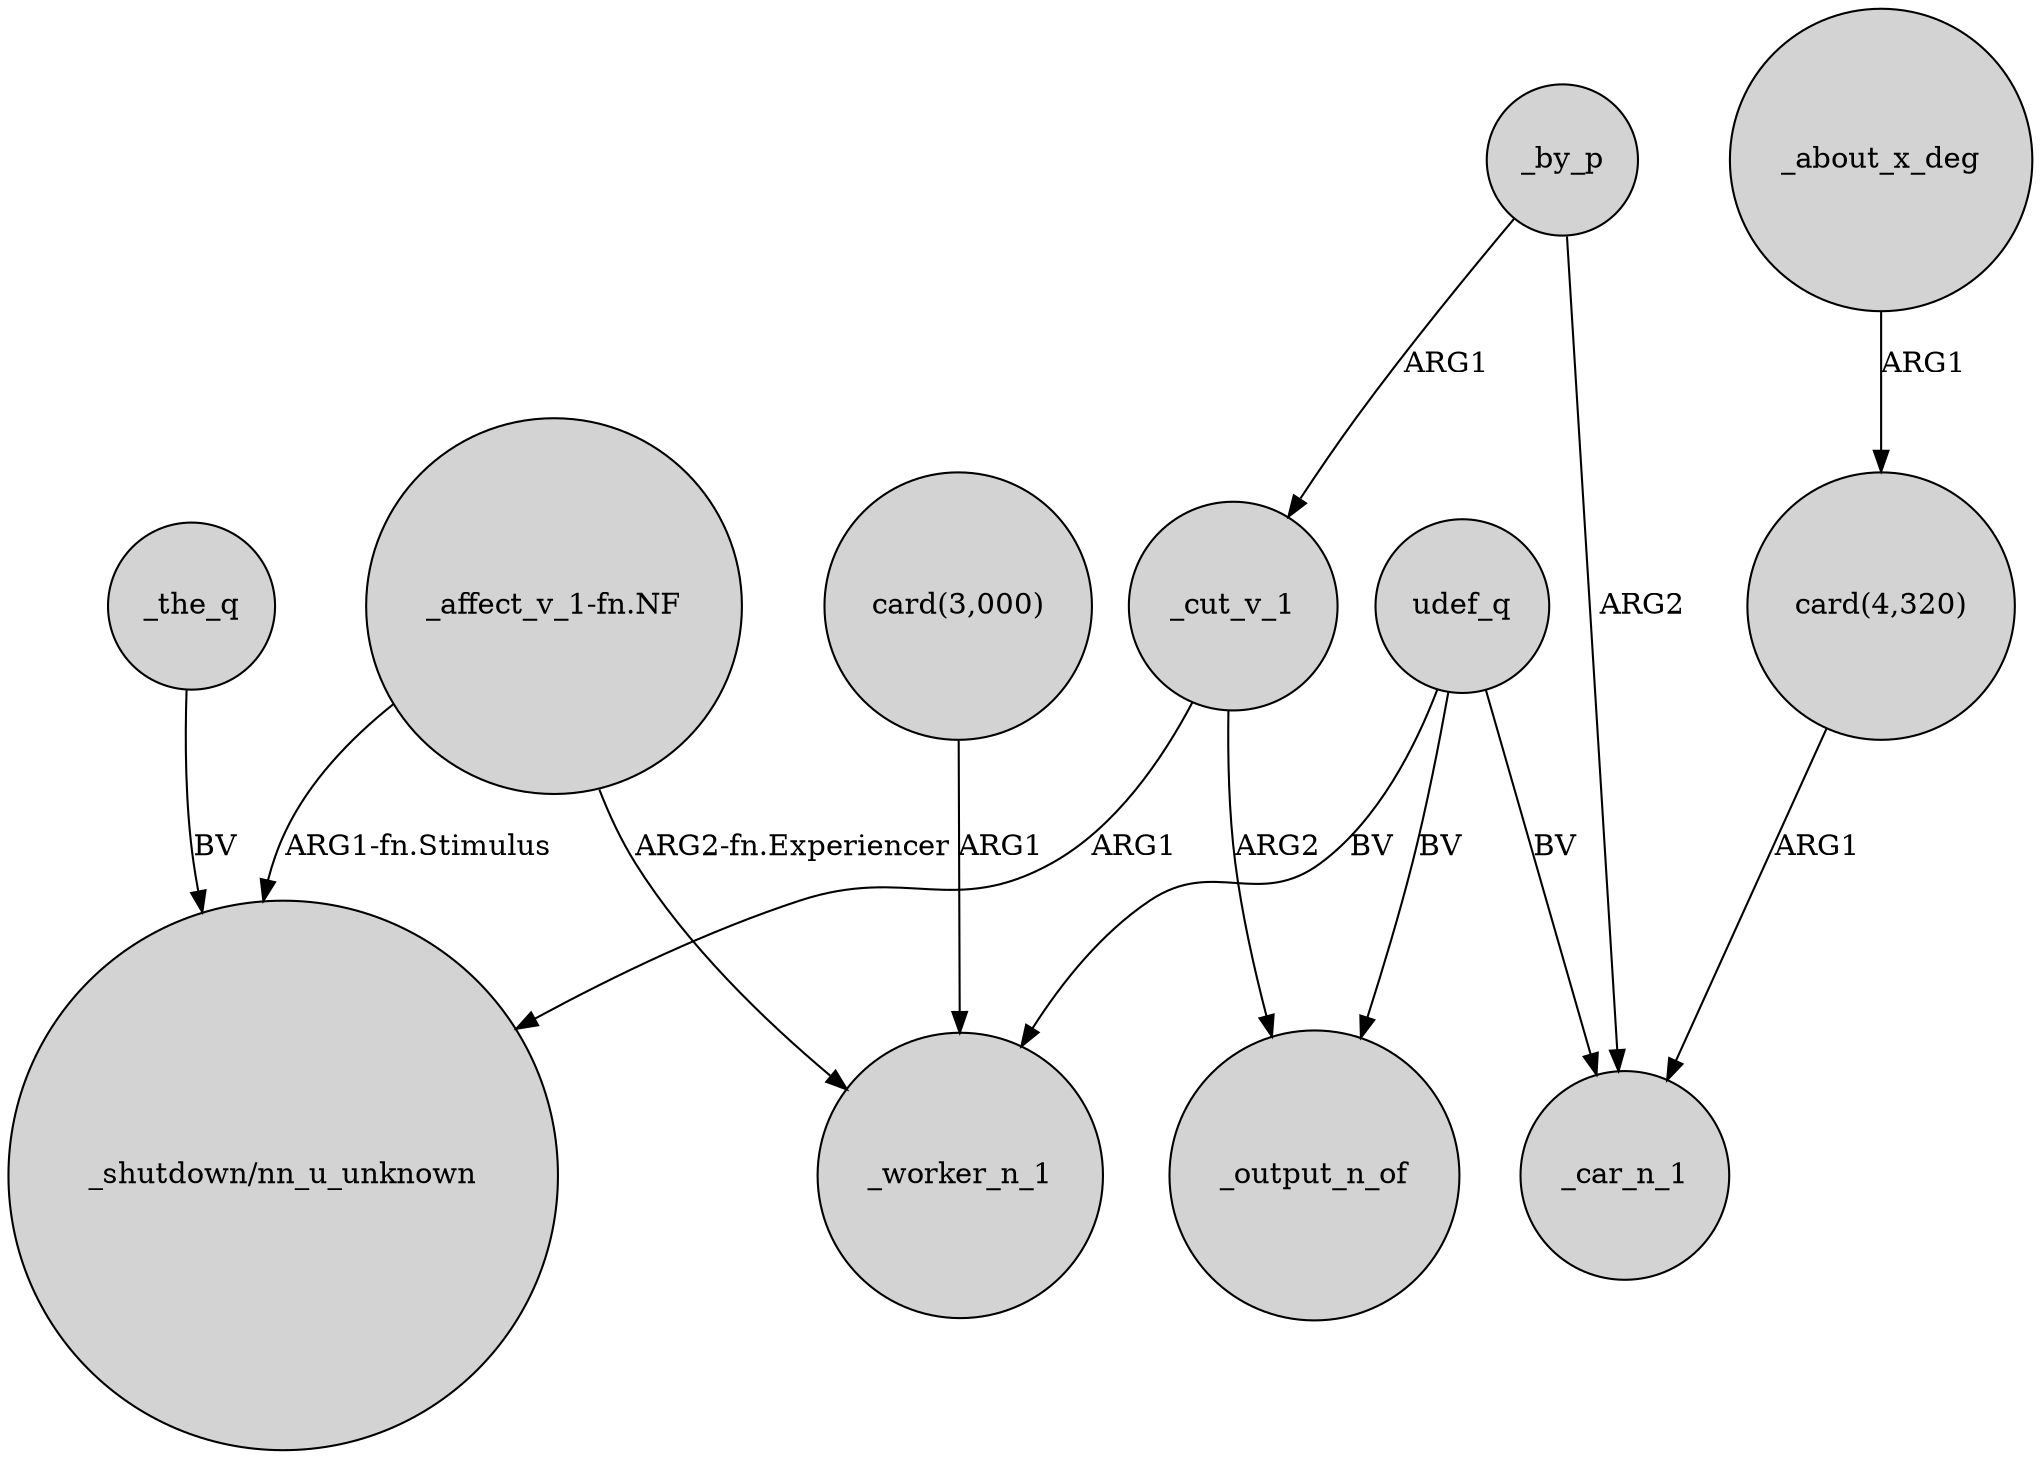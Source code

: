 digraph {
	node [shape=circle style=filled]
	_cut_v_1 -> "_shutdown/nn_u_unknown" [label=ARG1]
	_by_p -> _cut_v_1 [label=ARG1]
	udef_q -> _car_n_1 [label=BV]
	"_affect_v_1-fn.NF" -> "_shutdown/nn_u_unknown" [label="ARG1-fn.Stimulus"]
	"card(3,000)" -> _worker_n_1 [label=ARG1]
	_cut_v_1 -> _output_n_of [label=ARG2]
	_the_q -> "_shutdown/nn_u_unknown" [label=BV]
	"card(4,320)" -> _car_n_1 [label=ARG1]
	_about_x_deg -> "card(4,320)" [label=ARG1]
	udef_q -> _output_n_of [label=BV]
	_by_p -> _car_n_1 [label=ARG2]
	udef_q -> _worker_n_1 [label=BV]
	"_affect_v_1-fn.NF" -> _worker_n_1 [label="ARG2-fn.Experiencer"]
}
